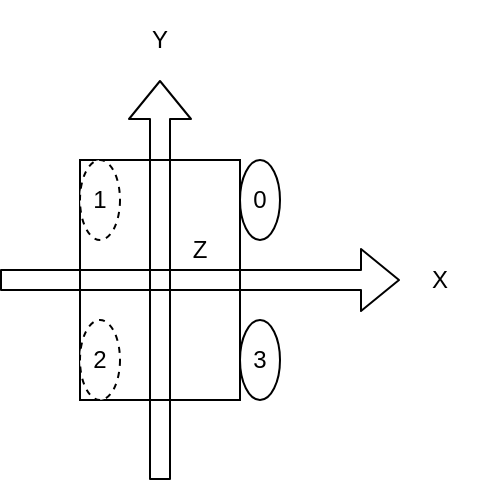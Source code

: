 <mxfile>
    <diagram id="LHKVI5mtiEasfKgzVC4x" name="第 1 页">
        <mxGraphModel dx="431" dy="285" grid="1" gridSize="10" guides="1" tooltips="1" connect="1" arrows="1" fold="1" page="1" pageScale="1" pageWidth="827" pageHeight="1169" math="0" shadow="0">
            <root>
                <mxCell id="0"/>
                <mxCell id="1" parent="0"/>
                <mxCell id="2" value="" style="rounded=0;whiteSpace=wrap;html=1;" vertex="1" parent="1">
                    <mxGeometry x="320" y="160" width="80" height="120" as="geometry"/>
                </mxCell>
                <mxCell id="4" value="" style="shape=flexArrow;endArrow=classic;html=1;" edge="1" parent="1">
                    <mxGeometry width="50" height="50" relative="1" as="geometry">
                        <mxPoint x="280" y="220" as="sourcePoint"/>
                        <mxPoint x="480" y="220" as="targetPoint"/>
                    </mxGeometry>
                </mxCell>
                <mxCell id="5" value="" style="shape=flexArrow;endArrow=classic;html=1;" edge="1" parent="1">
                    <mxGeometry width="50" height="50" relative="1" as="geometry">
                        <mxPoint x="360" y="320" as="sourcePoint"/>
                        <mxPoint x="360" y="120" as="targetPoint"/>
                    </mxGeometry>
                </mxCell>
                <mxCell id="6" value="X" style="text;html=1;strokeColor=none;fillColor=none;align=center;verticalAlign=middle;whiteSpace=wrap;rounded=0;" vertex="1" parent="1">
                    <mxGeometry x="480" y="200" width="40" height="40" as="geometry"/>
                </mxCell>
                <mxCell id="7" value="Y" style="text;html=1;strokeColor=none;fillColor=none;align=center;verticalAlign=middle;whiteSpace=wrap;rounded=0;" vertex="1" parent="1">
                    <mxGeometry x="340" y="80" width="40" height="40" as="geometry"/>
                </mxCell>
                <mxCell id="8" value="Z" style="text;html=1;strokeColor=none;fillColor=none;align=center;verticalAlign=middle;whiteSpace=wrap;rounded=0;" vertex="1" parent="1">
                    <mxGeometry x="350" y="190" width="60" height="30" as="geometry"/>
                </mxCell>
                <mxCell id="9" value="0" style="ellipse;whiteSpace=wrap;html=1;" vertex="1" parent="1">
                    <mxGeometry x="400" y="160" width="20" height="40" as="geometry"/>
                </mxCell>
                <mxCell id="10" value="1" style="ellipse;whiteSpace=wrap;html=1;dashed=1;" vertex="1" parent="1">
                    <mxGeometry x="320" y="160" width="20" height="40" as="geometry"/>
                </mxCell>
                <mxCell id="11" value="3" style="ellipse;whiteSpace=wrap;html=1;" vertex="1" parent="1">
                    <mxGeometry x="400" y="240" width="20" height="40" as="geometry"/>
                </mxCell>
                <mxCell id="12" value="2" style="ellipse;whiteSpace=wrap;html=1;dashed=1;" vertex="1" parent="1">
                    <mxGeometry x="320" y="240" width="20" height="40" as="geometry"/>
                </mxCell>
            </root>
        </mxGraphModel>
    </diagram>
</mxfile>
